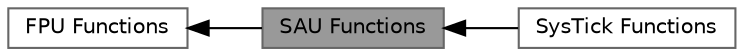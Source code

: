 digraph "SAU Functions"
{
 // LATEX_PDF_SIZE
  bgcolor="transparent";
  edge [fontname=Helvetica,fontsize=10,labelfontname=Helvetica,labelfontsize=10];
  node [fontname=Helvetica,fontsize=10,shape=box,height=0.2,width=0.4];
  rankdir=LR;
  Node2 [id="Node000002",label="FPU Functions",height=0.2,width=0.4,color="grey40", fillcolor="white", style="filled",URL="$group___c_m_s_i_s___core___fpu_functions.html",tooltip="Function that provides FPU type."];
  Node1 [id="Node000001",label="SAU Functions",height=0.2,width=0.4,color="gray40", fillcolor="grey60", style="filled", fontcolor="black",tooltip="Functions that configure the SAU."];
  Node3 [id="Node000003",label="SysTick Functions",height=0.2,width=0.4,color="grey40", fillcolor="white", style="filled",URL="$group___c_m_s_i_s___core___sys_tick_functions.html",tooltip="Functions that configure the System."];
  Node2->Node1 [shape=plaintext, dir="back", style="solid"];
  Node1->Node3 [shape=plaintext, dir="back", style="solid"];
}
